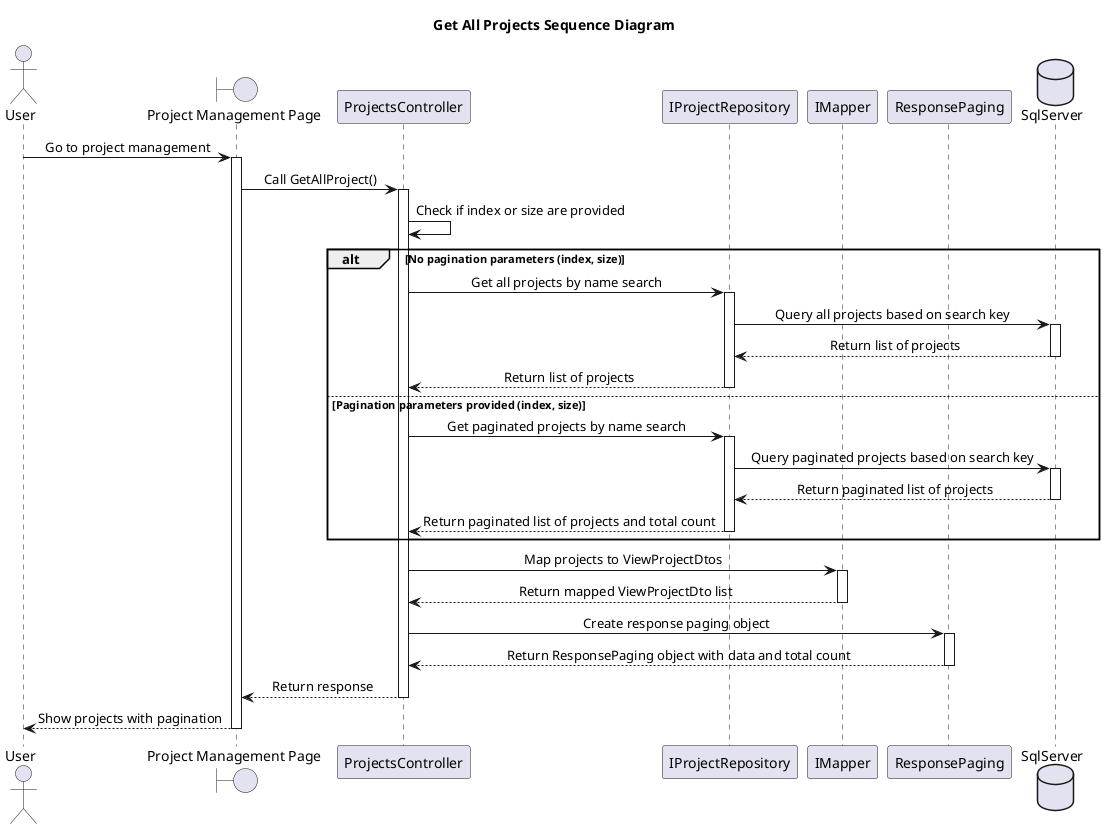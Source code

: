 @startuml
skinparam classAttributeIconSize 0
skinparam SequenceMessageAlignment center
Title Get All Projects Sequence Diagram

actor "User" as U
boundary "Project Management Page" as PPage
participant "ProjectsController" as ProjectsController
participant "IProjectRepository" as IProjectRepo
participant "IMapper" as Mapper
participant "ResponsePaging" as ResponsePaging
database "SqlServer" as DbContext


U -> PPage : Go to project management
activate PPage

PPage -> ProjectsController : Call GetAllProject()
activate ProjectsController


    ProjectsController -> ProjectsController : Check if index or size are provided
    alt No pagination parameters (index, size)
        ProjectsController -> IProjectRepo : Get all projects by name search
        activate IProjectRepo
        IProjectRepo -> DbContext : Query all projects based on search key
        activate DbContext
        DbContext --> IProjectRepo : Return list of projects
        deactivate DbContext
        IProjectRepo --> ProjectsController : Return list of projects
        deactivate IProjectRepo
    else Pagination parameters provided (index, size)
        ProjectsController -> IProjectRepo : Get paginated projects by name search
        activate IProjectRepo
        IProjectRepo -> DbContext : Query paginated projects based on search key
        activate DbContext
        DbContext --> IProjectRepo : Return paginated list of projects
        deactivate DbContext
        IProjectRepo --> ProjectsController : Return paginated list of projects and total count
        deactivate IProjectRepo
    end

    ProjectsController -> Mapper : Map projects to ViewProjectDtos
    activate Mapper
    Mapper --> ProjectsController : Return mapped ViewProjectDto list
    deactivate Mapper

    ProjectsController -> ResponsePaging : Create response paging object
    activate ResponsePaging
    ResponsePaging --> ProjectsController : Return ResponsePaging object with data and total count
    deactivate ResponsePaging
    ProjectsController --> PPage : Return response
    deactivate ProjectsController
    PPage --> U : Show projects with pagination
    deactivate PPage



@enduml
